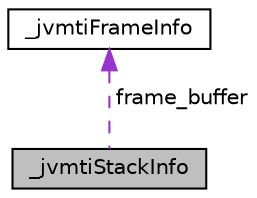 digraph "_jvmtiStackInfo"
{
 // LATEX_PDF_SIZE
  edge [fontname="Helvetica",fontsize="10",labelfontname="Helvetica",labelfontsize="10"];
  node [fontname="Helvetica",fontsize="10",shape=record];
  Node1 [label="_jvmtiStackInfo",height=0.2,width=0.4,color="black", fillcolor="grey75", style="filled", fontcolor="black",tooltip=" "];
  Node2 -> Node1 [dir="back",color="darkorchid3",fontsize="10",style="dashed",label=" frame_buffer" ,fontname="Helvetica"];
  Node2 [label="_jvmtiFrameInfo",height=0.2,width=0.4,color="black", fillcolor="white", style="filled",URL="$struct__jvmti_frame_info.html",tooltip=" "];
}

